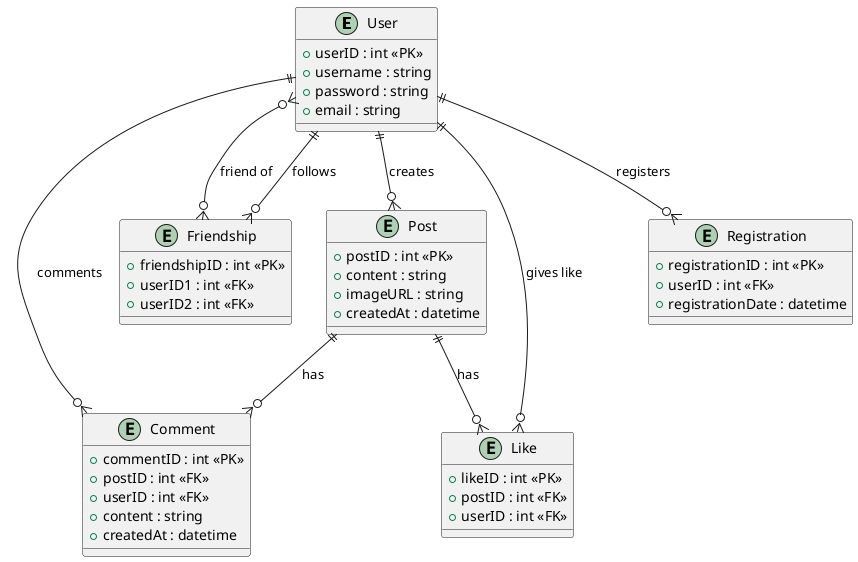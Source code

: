 @startuml title UML Diagram for Social Media Entity-Relationship Database

entity "User" as User {
    + userID : int <<PK>>
    + username : string
    + password : string
    + email : string
}

entity "Post" as Post {
    + postID : int <<PK>>
    + content : string
    + imageURL : string   
    + createdAt : datetime
}

entity "Friendship" as Friendship {
    + friendshipID : int <<PK>>
    + userID1 : int <<FK>>
    + userID2 : int <<FK>>
}

entity "Comment" as Comment {
    + commentID : int <<PK>>
    + postID : int <<FK>>
    + userID : int <<FK>>
    + content : string
    + createdAt : datetime
}

entity "Like" as Like {
    + likeID : int <<PK>>
    + postID : int <<FK>>
    + userID : int <<FK>>
}

entity "Registration" as Registration {
    + registrationID : int <<PK>>
    + userID : int <<FK>>
    + registrationDate : datetime
}

' Relationships
User ||--o{ Post : creates
User ||--o{ Friendship : follows
User ||--o{ Comment : comments
User ||--o{ Like : gives like
Friendship }o--o{ User : "friend of"

Post ||--o{ Comment : has
Post ||--o{ Like : has

User ||--o{ Registration : "registers"
@enduml